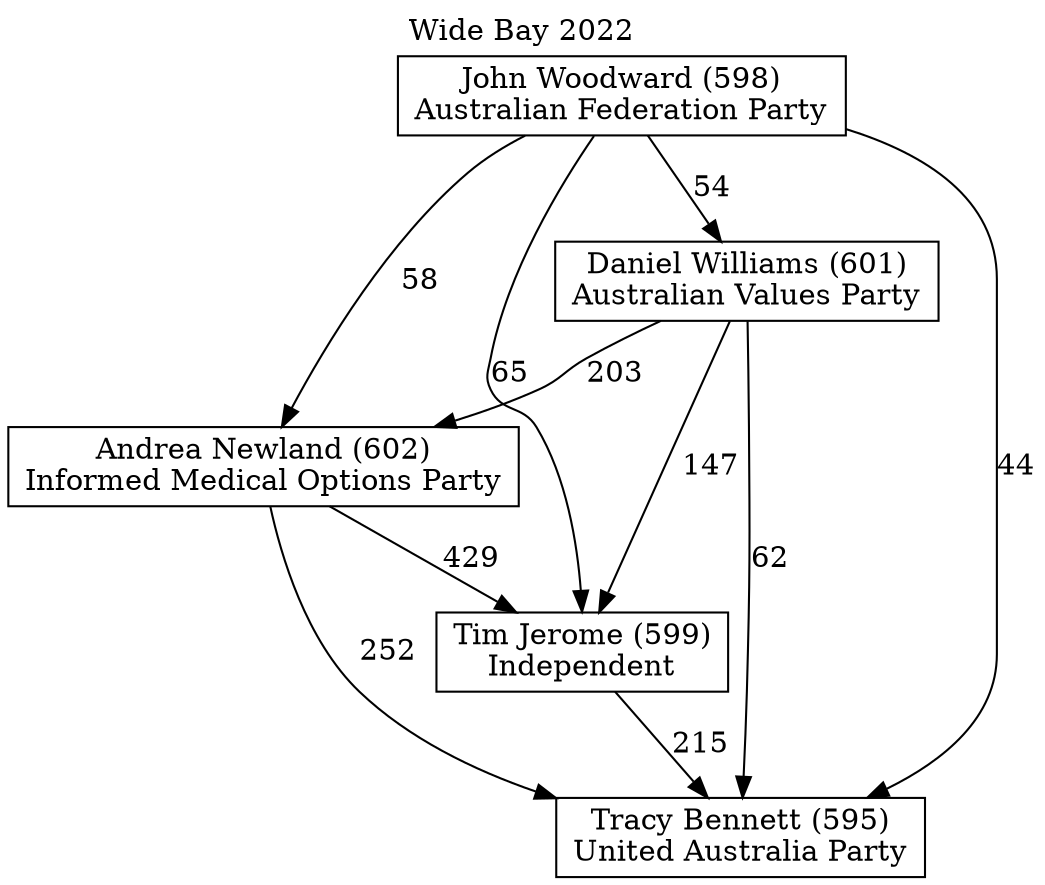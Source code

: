 // House preference flow
digraph "Tracy Bennett (595)_Wide Bay_2022" {
	graph [label="Wide Bay 2022" labelloc=t mclimit=10]
	node [shape=box]
	"Andrea Newland (602)" [label="Andrea Newland (602)
Informed Medical Options Party"]
	"Daniel Williams (601)" [label="Daniel Williams (601)
Australian Values Party"]
	"John Woodward (598)" [label="John Woodward (598)
Australian Federation Party"]
	"Tim Jerome (599)" [label="Tim Jerome (599)
Independent"]
	"Tracy Bennett (595)" [label="Tracy Bennett (595)
United Australia Party"]
	"John Woodward (598)" -> "Daniel Williams (601)" [label=54]
	"Tim Jerome (599)" -> "Tracy Bennett (595)" [label=215]
	"John Woodward (598)" -> "Tracy Bennett (595)" [label=44]
	"Andrea Newland (602)" -> "Tim Jerome (599)" [label=429]
	"Andrea Newland (602)" -> "Tracy Bennett (595)" [label=252]
	"John Woodward (598)" -> "Tim Jerome (599)" [label=65]
	"John Woodward (598)" -> "Andrea Newland (602)" [label=58]
	"Daniel Williams (601)" -> "Andrea Newland (602)" [label=203]
	"Daniel Williams (601)" -> "Tim Jerome (599)" [label=147]
	"Daniel Williams (601)" -> "Tracy Bennett (595)" [label=62]
}
